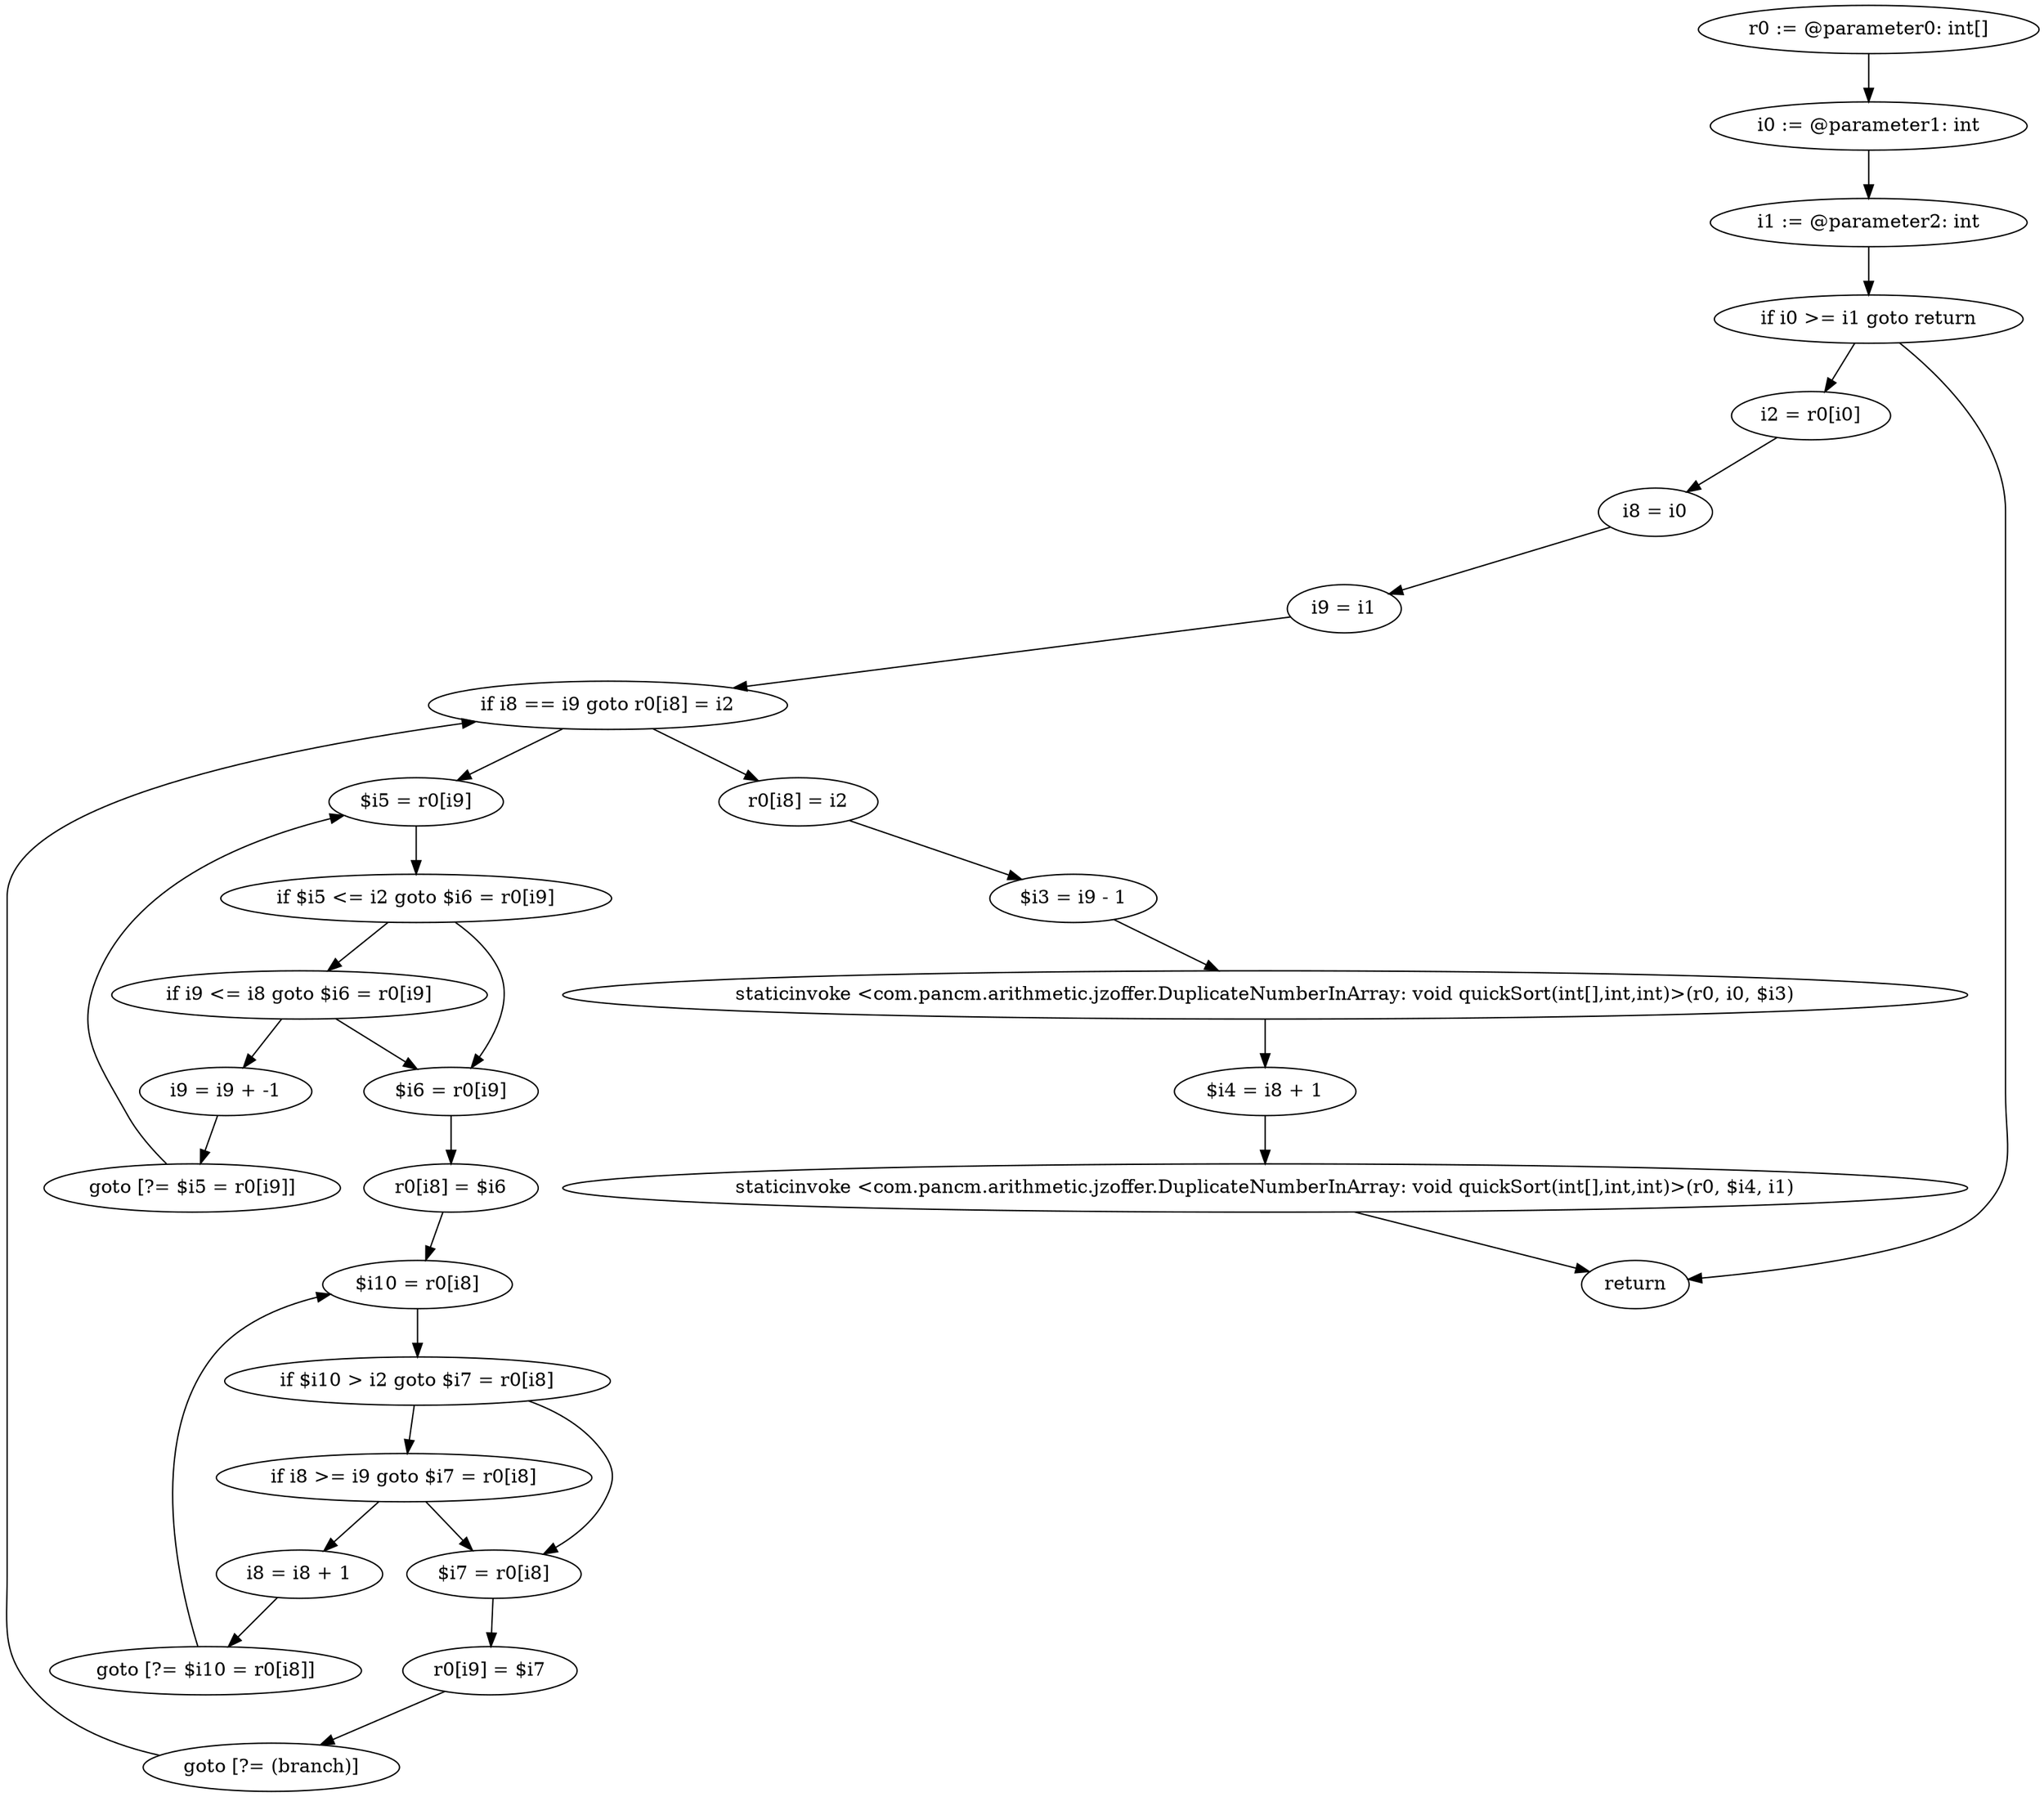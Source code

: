 digraph "unitGraph" {
    "r0 := @parameter0: int[]"
    "i0 := @parameter1: int"
    "i1 := @parameter2: int"
    "if i0 >= i1 goto return"
    "i2 = r0[i0]"
    "i8 = i0"
    "i9 = i1"
    "if i8 == i9 goto r0[i8] = i2"
    "$i5 = r0[i9]"
    "if $i5 <= i2 goto $i6 = r0[i9]"
    "if i9 <= i8 goto $i6 = r0[i9]"
    "i9 = i9 + -1"
    "goto [?= $i5 = r0[i9]]"
    "$i6 = r0[i9]"
    "r0[i8] = $i6"
    "$i10 = r0[i8]"
    "if $i10 > i2 goto $i7 = r0[i8]"
    "if i8 >= i9 goto $i7 = r0[i8]"
    "i8 = i8 + 1"
    "goto [?= $i10 = r0[i8]]"
    "$i7 = r0[i8]"
    "r0[i9] = $i7"
    "goto [?= (branch)]"
    "r0[i8] = i2"
    "$i3 = i9 - 1"
    "staticinvoke <com.pancm.arithmetic.jzoffer.DuplicateNumberInArray: void quickSort(int[],int,int)>(r0, i0, $i3)"
    "$i4 = i8 + 1"
    "staticinvoke <com.pancm.arithmetic.jzoffer.DuplicateNumberInArray: void quickSort(int[],int,int)>(r0, $i4, i1)"
    "return"
    "r0 := @parameter0: int[]"->"i0 := @parameter1: int";
    "i0 := @parameter1: int"->"i1 := @parameter2: int";
    "i1 := @parameter2: int"->"if i0 >= i1 goto return";
    "if i0 >= i1 goto return"->"i2 = r0[i0]";
    "if i0 >= i1 goto return"->"return";
    "i2 = r0[i0]"->"i8 = i0";
    "i8 = i0"->"i9 = i1";
    "i9 = i1"->"if i8 == i9 goto r0[i8] = i2";
    "if i8 == i9 goto r0[i8] = i2"->"$i5 = r0[i9]";
    "if i8 == i9 goto r0[i8] = i2"->"r0[i8] = i2";
    "$i5 = r0[i9]"->"if $i5 <= i2 goto $i6 = r0[i9]";
    "if $i5 <= i2 goto $i6 = r0[i9]"->"if i9 <= i8 goto $i6 = r0[i9]";
    "if $i5 <= i2 goto $i6 = r0[i9]"->"$i6 = r0[i9]";
    "if i9 <= i8 goto $i6 = r0[i9]"->"i9 = i9 + -1";
    "if i9 <= i8 goto $i6 = r0[i9]"->"$i6 = r0[i9]";
    "i9 = i9 + -1"->"goto [?= $i5 = r0[i9]]";
    "goto [?= $i5 = r0[i9]]"->"$i5 = r0[i9]";
    "$i6 = r0[i9]"->"r0[i8] = $i6";
    "r0[i8] = $i6"->"$i10 = r0[i8]";
    "$i10 = r0[i8]"->"if $i10 > i2 goto $i7 = r0[i8]";
    "if $i10 > i2 goto $i7 = r0[i8]"->"if i8 >= i9 goto $i7 = r0[i8]";
    "if $i10 > i2 goto $i7 = r0[i8]"->"$i7 = r0[i8]";
    "if i8 >= i9 goto $i7 = r0[i8]"->"i8 = i8 + 1";
    "if i8 >= i9 goto $i7 = r0[i8]"->"$i7 = r0[i8]";
    "i8 = i8 + 1"->"goto [?= $i10 = r0[i8]]";
    "goto [?= $i10 = r0[i8]]"->"$i10 = r0[i8]";
    "$i7 = r0[i8]"->"r0[i9] = $i7";
    "r0[i9] = $i7"->"goto [?= (branch)]";
    "goto [?= (branch)]"->"if i8 == i9 goto r0[i8] = i2";
    "r0[i8] = i2"->"$i3 = i9 - 1";
    "$i3 = i9 - 1"->"staticinvoke <com.pancm.arithmetic.jzoffer.DuplicateNumberInArray: void quickSort(int[],int,int)>(r0, i0, $i3)";
    "staticinvoke <com.pancm.arithmetic.jzoffer.DuplicateNumberInArray: void quickSort(int[],int,int)>(r0, i0, $i3)"->"$i4 = i8 + 1";
    "$i4 = i8 + 1"->"staticinvoke <com.pancm.arithmetic.jzoffer.DuplicateNumberInArray: void quickSort(int[],int,int)>(r0, $i4, i1)";
    "staticinvoke <com.pancm.arithmetic.jzoffer.DuplicateNumberInArray: void quickSort(int[],int,int)>(r0, $i4, i1)"->"return";
}
